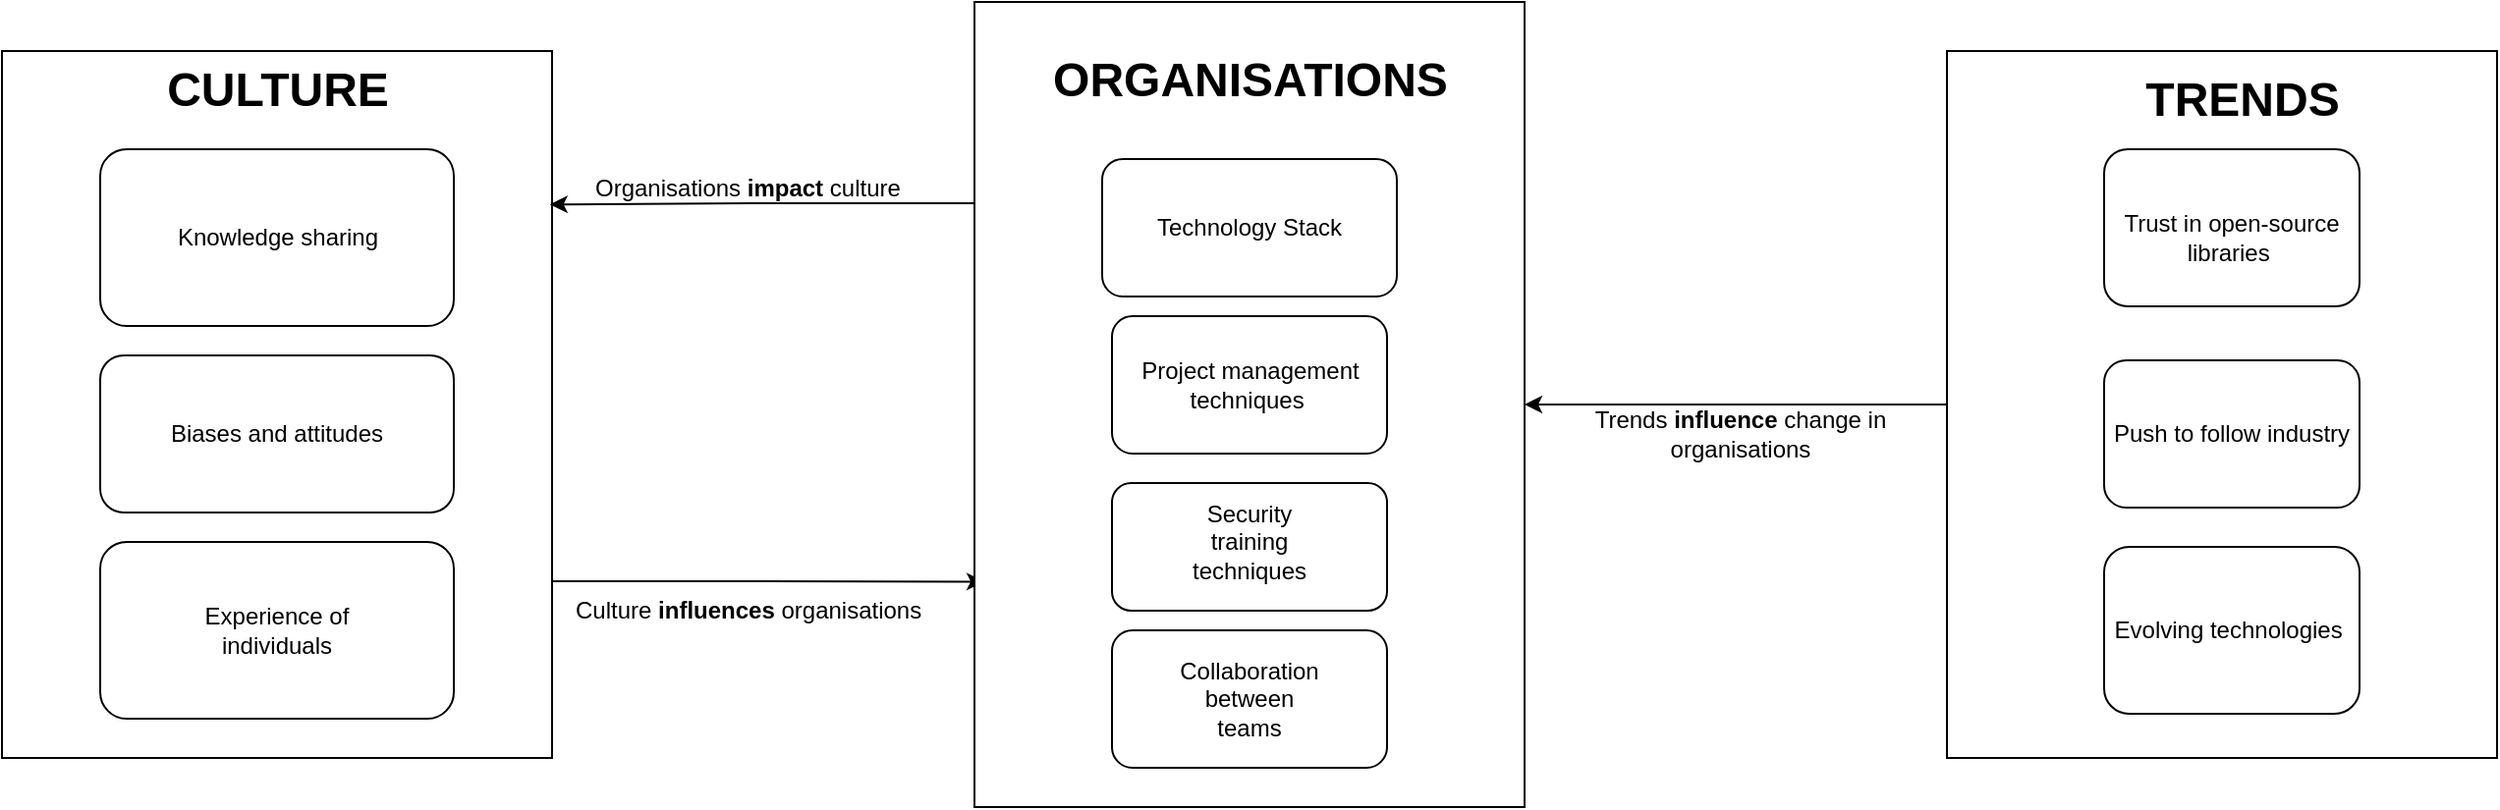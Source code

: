 <mxfile version="13.7.7" type="device"><diagram id="R2lEEEUBdFMjLlhIrx00" name="Page-1"><mxGraphModel dx="946" dy="565" grid="1" gridSize="10" guides="1" tooltips="1" connect="1" arrows="1" fold="1" page="1" pageScale="1" pageWidth="850" pageHeight="1100" math="0" shadow="0" extFonts="Permanent Marker^https://fonts.googleapis.com/css?family=Permanent+Marker"><root><mxCell id="0"/><mxCell id="1" parent="0"/><mxCell id="uQ6ODGV0pOVamaCVRPK4-7" style="edgeStyle=orthogonalEdgeStyle;rounded=0;orthogonalLoop=1;jettySize=auto;html=1;entryX=1;entryY=0.5;entryDx=0;entryDy=0;" parent="1" source="uQ6ODGV0pOVamaCVRPK4-5" target="_zPKoPcr8g0Sg_G4T-uy-13" edge="1"><mxGeometry relative="1" as="geometry"/></mxCell><mxCell id="uQ6ODGV0pOVamaCVRPK4-5" value="" style="rounded=0;whiteSpace=wrap;html=1;" parent="1" vertex="1"><mxGeometry x="1130" y="130" width="280" height="360" as="geometry"/></mxCell><mxCell id="KCSEb-Rtd-hvsymh8bHR-3" style="edgeStyle=orthogonalEdgeStyle;rounded=0;orthogonalLoop=1;jettySize=auto;html=1;exitX=1;exitY=0.75;exitDx=0;exitDy=0;entryX=0.018;entryY=0.72;entryDx=0;entryDy=0;entryPerimeter=0;" edge="1" parent="1" source="_zPKoPcr8g0Sg_G4T-uy-2" target="_zPKoPcr8g0Sg_G4T-uy-13"><mxGeometry relative="1" as="geometry"/></mxCell><mxCell id="_zPKoPcr8g0Sg_G4T-uy-2" value="" style="rounded=0;whiteSpace=wrap;html=1;" parent="1" vertex="1"><mxGeometry x="140" y="130" width="280" height="360" as="geometry"/></mxCell><mxCell id="_zPKoPcr8g0Sg_G4T-uy-5" value="" style="rounded=1;whiteSpace=wrap;html=1;" parent="1" vertex="1"><mxGeometry x="190" y="285" width="180" height="80" as="geometry"/></mxCell><mxCell id="_zPKoPcr8g0Sg_G4T-uy-1" value="Biases and attitudes" style="text;html=1;strokeColor=none;fillColor=none;align=center;verticalAlign=middle;whiteSpace=wrap;rounded=0;" parent="1" vertex="1"><mxGeometry x="210" y="315" width="140" height="20" as="geometry"/></mxCell><mxCell id="_zPKoPcr8g0Sg_G4T-uy-7" value="CULTURE" style="text;strokeColor=none;fillColor=none;html=1;fontSize=24;fontStyle=1;verticalAlign=middle;align=center;" parent="1" vertex="1"><mxGeometry x="230" y="130" width="100" height="40" as="geometry"/></mxCell><mxCell id="_zPKoPcr8g0Sg_G4T-uy-9" value="" style="rounded=1;whiteSpace=wrap;html=1;" parent="1" vertex="1"><mxGeometry x="190" y="180" width="180" height="90" as="geometry"/></mxCell><mxCell id="_zPKoPcr8g0Sg_G4T-uy-8" value="Knowledge sharing" style="text;html=1;strokeColor=none;fillColor=none;align=center;verticalAlign=middle;whiteSpace=wrap;rounded=0;" parent="1" vertex="1"><mxGeometry x="222.5" y="220" width="115" height="10" as="geometry"/></mxCell><mxCell id="KCSEb-Rtd-hvsymh8bHR-2" style="edgeStyle=orthogonalEdgeStyle;rounded=0;orthogonalLoop=1;jettySize=auto;html=1;exitX=0;exitY=0.25;exitDx=0;exitDy=0;entryX=0.996;entryY=0.217;entryDx=0;entryDy=0;entryPerimeter=0;" edge="1" parent="1" source="_zPKoPcr8g0Sg_G4T-uy-13" target="_zPKoPcr8g0Sg_G4T-uy-2"><mxGeometry relative="1" as="geometry"/></mxCell><mxCell id="_zPKoPcr8g0Sg_G4T-uy-13" value="" style="rounded=0;whiteSpace=wrap;html=1;" parent="1" vertex="1"><mxGeometry x="635" y="105" width="280" height="410" as="geometry"/></mxCell><mxCell id="_zPKoPcr8g0Sg_G4T-uy-14" value="ORGANISATIONS" style="text;strokeColor=none;fillColor=none;html=1;fontSize=24;fontStyle=1;verticalAlign=middle;align=center;" parent="1" vertex="1"><mxGeometry x="725" y="125" width="100" height="40" as="geometry"/></mxCell><mxCell id="_zPKoPcr8g0Sg_G4T-uy-19" value="" style="rounded=1;whiteSpace=wrap;html=1;" parent="1" vertex="1"><mxGeometry x="705" y="265" width="140" height="70" as="geometry"/></mxCell><mxCell id="_zPKoPcr8g0Sg_G4T-uy-16" value="Project management techniques&amp;nbsp;" style="text;html=1;strokeColor=none;fillColor=none;align=center;verticalAlign=middle;whiteSpace=wrap;rounded=0;" parent="1" vertex="1"><mxGeometry x="717.5" y="295" width="115" height="10" as="geometry"/></mxCell><mxCell id="_zPKoPcr8g0Sg_G4T-uy-25" value="" style="rounded=1;whiteSpace=wrap;html=1;" parent="1" vertex="1"><mxGeometry x="705" y="350" width="140" height="65" as="geometry"/></mxCell><mxCell id="_zPKoPcr8g0Sg_G4T-uy-26" value="Security training techniques" style="text;html=1;strokeColor=none;fillColor=none;align=center;verticalAlign=middle;whiteSpace=wrap;rounded=0;" parent="1" vertex="1"><mxGeometry x="755" y="370" width="40" height="20" as="geometry"/></mxCell><mxCell id="_zPKoPcr8g0Sg_G4T-uy-31" value="Organisations&amp;nbsp;&lt;b&gt;impact&lt;/b&gt; culture" style="text;html=1;strokeColor=none;fillColor=none;align=left;verticalAlign=middle;whiteSpace=wrap;rounded=0;" parent="1" vertex="1"><mxGeometry x="440" y="190" width="160" height="20" as="geometry"/></mxCell><mxCell id="_zPKoPcr8g0Sg_G4T-uy-33" value="" style="rounded=1;whiteSpace=wrap;html=1;" parent="1" vertex="1"><mxGeometry x="705" y="425" width="140" height="70" as="geometry"/></mxCell><mxCell id="_zPKoPcr8g0Sg_G4T-uy-34" value="Collaboration between teams" style="text;html=1;strokeColor=none;fillColor=none;align=center;verticalAlign=middle;whiteSpace=wrap;rounded=0;" parent="1" vertex="1"><mxGeometry x="755" y="450" width="40" height="20" as="geometry"/></mxCell><mxCell id="_zPKoPcr8g0Sg_G4T-uy-36" value="TRENDS" style="text;strokeColor=none;fillColor=none;html=1;fontSize=24;fontStyle=1;verticalAlign=middle;align=center;" parent="1" vertex="1"><mxGeometry x="1230" y="140" width="100" height="30" as="geometry"/></mxCell><mxCell id="_zPKoPcr8g0Sg_G4T-uy-38" value="Trends &lt;b&gt;influence&lt;/b&gt; change in organisations" style="text;html=1;strokeColor=none;fillColor=none;align=center;verticalAlign=middle;whiteSpace=wrap;rounded=0;" parent="1" vertex="1"><mxGeometry x="920" y="315" width="210" height="20" as="geometry"/></mxCell><mxCell id="_zPKoPcr8g0Sg_G4T-uy-41" value="" style="rounded=1;whiteSpace=wrap;html=1;" parent="1" vertex="1"><mxGeometry x="700" y="185" width="150" height="70" as="geometry"/></mxCell><mxCell id="_zPKoPcr8g0Sg_G4T-uy-40" value="Technology Stack" style="text;html=1;strokeColor=none;fillColor=none;align=center;verticalAlign=middle;whiteSpace=wrap;rounded=0;" parent="1" vertex="1"><mxGeometry x="705" y="210" width="140" height="20" as="geometry"/></mxCell><mxCell id="_zPKoPcr8g0Sg_G4T-uy-46" value="" style="rounded=1;whiteSpace=wrap;html=1;" parent="1" vertex="1"><mxGeometry x="1210" y="180" width="130" height="80" as="geometry"/></mxCell><mxCell id="_zPKoPcr8g0Sg_G4T-uy-47" value="Trust in open-source libraries&amp;nbsp;" style="text;html=1;strokeColor=none;fillColor=none;align=center;verticalAlign=middle;whiteSpace=wrap;rounded=0;" parent="1" vertex="1"><mxGeometry x="1215" y="215" width="120" height="20" as="geometry"/></mxCell><mxCell id="_zPKoPcr8g0Sg_G4T-uy-48" value="Push to follow industry" style="rounded=1;whiteSpace=wrap;html=1;" parent="1" vertex="1"><mxGeometry x="1210" y="287.5" width="130" height="75" as="geometry"/></mxCell><mxCell id="_zPKoPcr8g0Sg_G4T-uy-49" value="Evolving technologies&amp;nbsp;" style="rounded=1;whiteSpace=wrap;html=1;" parent="1" vertex="1"><mxGeometry x="1210" y="382.5" width="130" height="85" as="geometry"/></mxCell><mxCell id="_zPKoPcr8g0Sg_G4T-uy-50" value="" style="rounded=1;whiteSpace=wrap;html=1;" parent="1" vertex="1"><mxGeometry x="190" y="380" width="180" height="90" as="geometry"/></mxCell><mxCell id="_zPKoPcr8g0Sg_G4T-uy-51" value="Experience of individuals" style="text;html=1;strokeColor=none;fillColor=none;align=center;verticalAlign=middle;whiteSpace=wrap;rounded=0;" parent="1" vertex="1"><mxGeometry x="230" y="415" width="100" height="20" as="geometry"/></mxCell><mxCell id="_zPKoPcr8g0Sg_G4T-uy-55" value="Culture &lt;b&gt;influences&lt;/b&gt; organisations" style="text;html=1;strokeColor=none;fillColor=none;align=left;verticalAlign=middle;whiteSpace=wrap;rounded=0;" parent="1" vertex="1"><mxGeometry x="430" y="405" width="225" height="20" as="geometry"/></mxCell></root></mxGraphModel></diagram></mxfile>